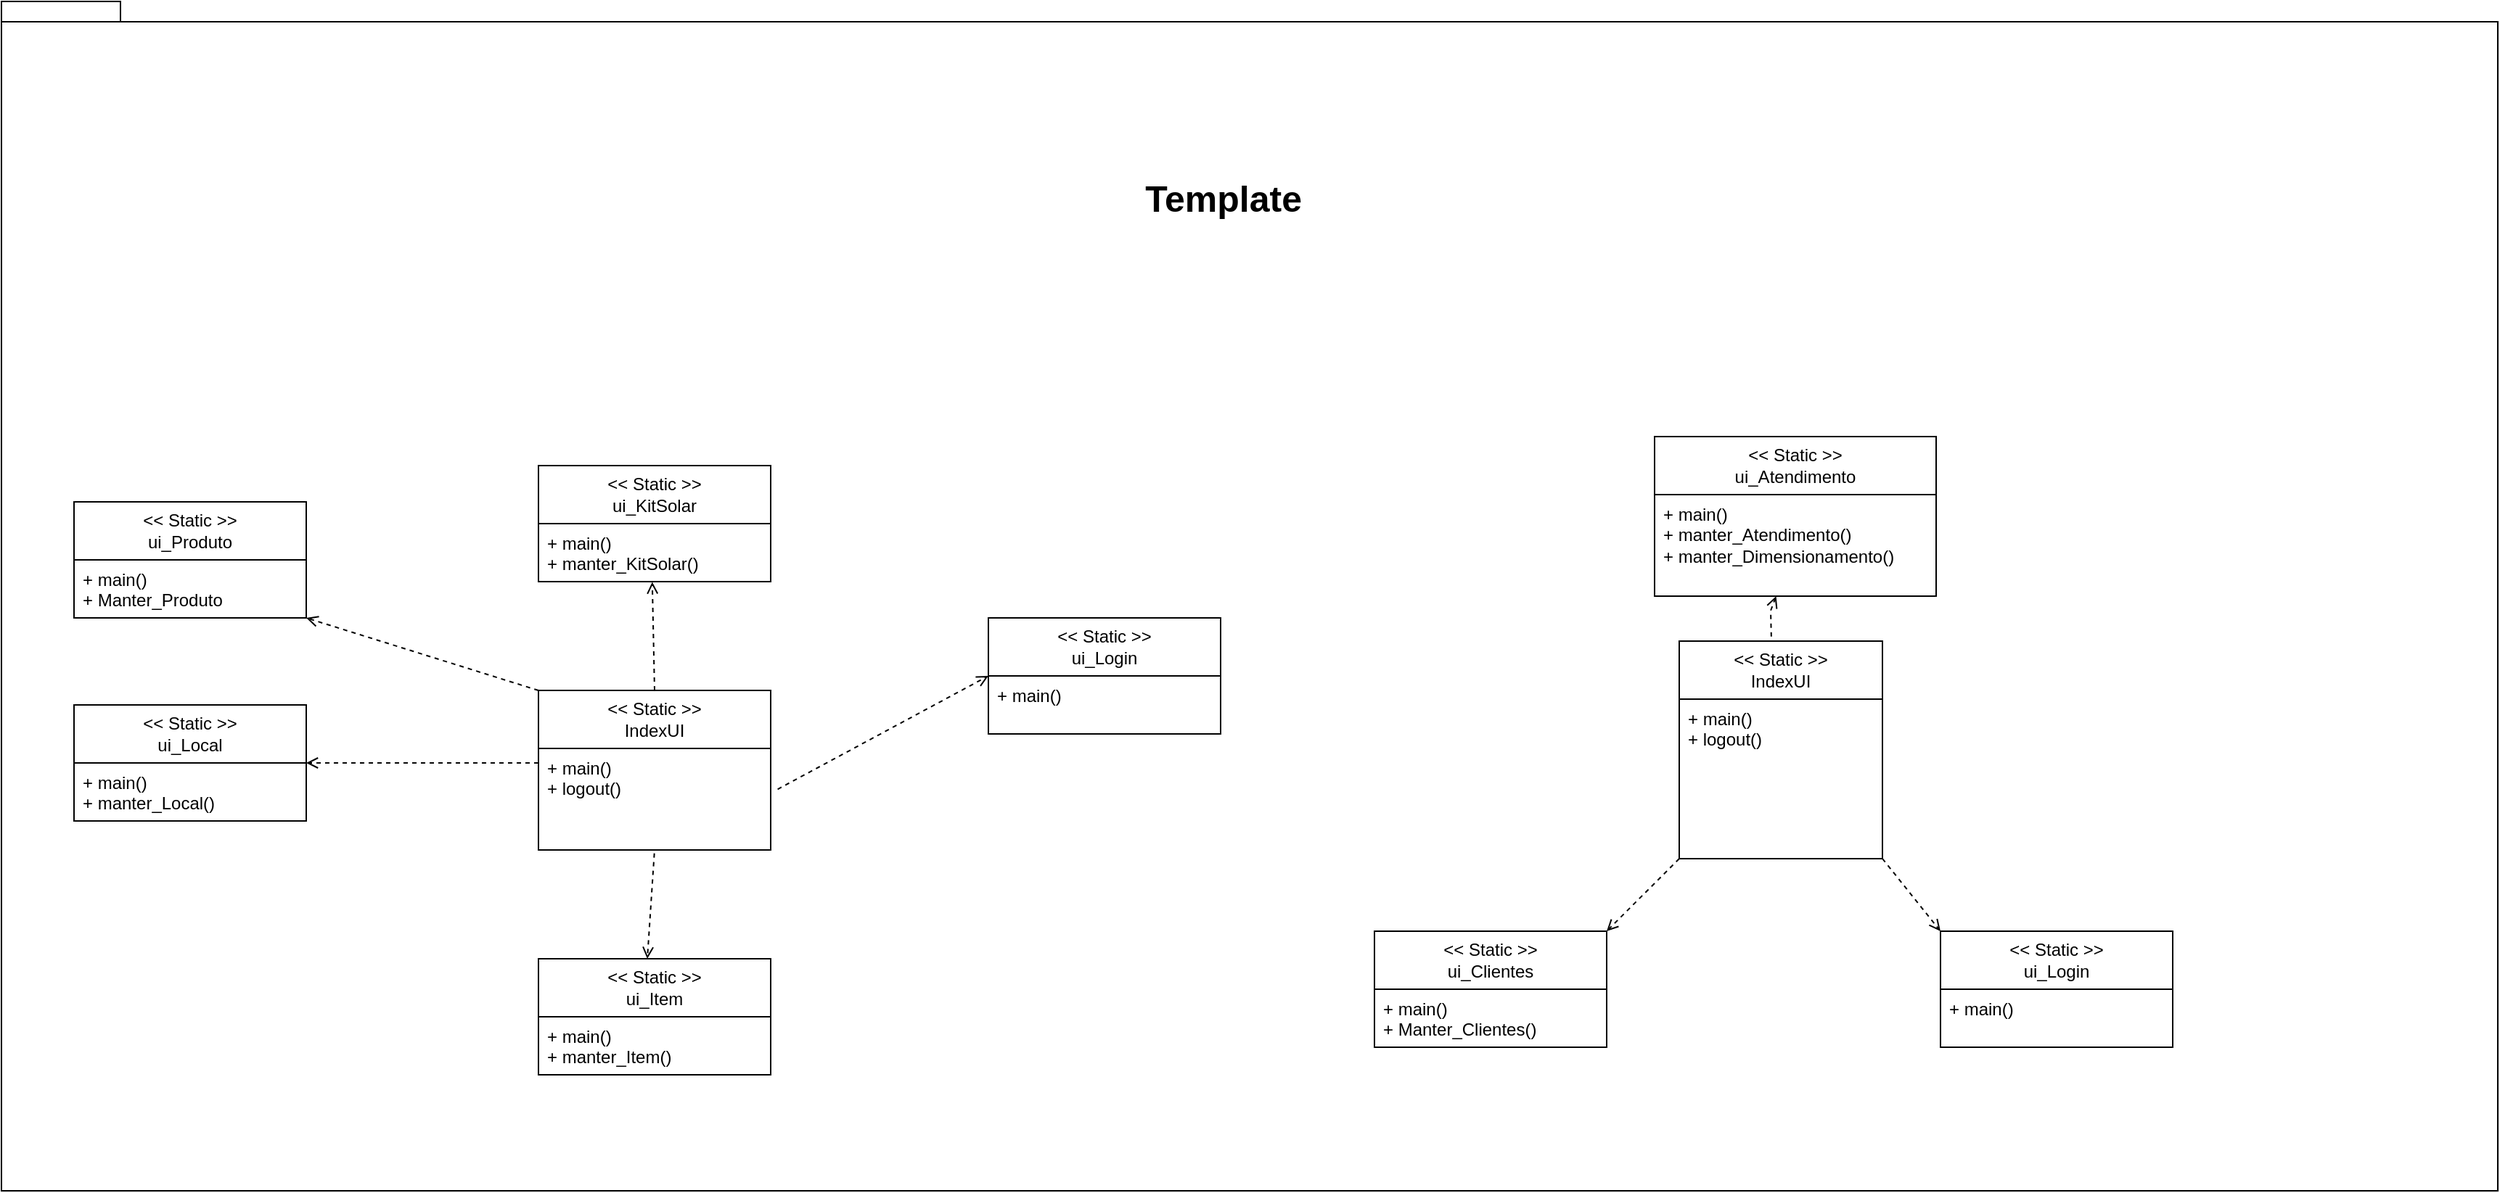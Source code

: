 <mxfile version="26.0.15">
  <diagram name="Página-1" id="raROPL-AR90-nA5Fcj93">
    <mxGraphModel dx="6782" dy="1683" grid="1" gridSize="10" guides="1" tooltips="1" connect="1" arrows="1" fold="1" page="1" pageScale="1" pageWidth="827" pageHeight="1169" math="0" shadow="0">
      <root>
        <mxCell id="0" />
        <mxCell id="1" parent="0" />
        <mxCell id="l7yQQ9J1oQ1kBQXDqNkh-148" value="" style="shape=folder;fontStyle=1;spacingTop=10;tabWidth=40;tabHeight=14;tabPosition=left;html=1;whiteSpace=wrap;fontFamily=Helvetica;fontSize=14;fontColor=default;labelBackgroundColor=default;" vertex="1" parent="1">
          <mxGeometry x="-3580" y="590" width="1720" height="820" as="geometry" />
        </mxCell>
        <mxCell id="l7yQQ9J1oQ1kBQXDqNkh-136" value="&lt;div&gt;&amp;lt;&amp;lt; Static &amp;gt;&amp;gt;&lt;/div&gt;IndexUI" style="swimlane;fontStyle=0;childLayout=stackLayout;horizontal=1;startSize=40;fillColor=none;horizontalStack=0;resizeParent=1;resizeParentMax=0;resizeLast=0;collapsible=1;marginBottom=0;whiteSpace=wrap;html=1;" vertex="1" parent="1">
          <mxGeometry x="-2424" y="1031" width="140" height="150" as="geometry" />
        </mxCell>
        <mxCell id="l7yQQ9J1oQ1kBQXDqNkh-137" value="+ main()&lt;div&gt;+ logout()&lt;/div&gt;" style="text;strokeColor=none;fillColor=none;align=left;verticalAlign=top;spacingLeft=4;spacingRight=4;overflow=hidden;rotatable=0;points=[[0,0.5],[1,0.5]];portConstraint=eastwest;whiteSpace=wrap;html=1;" vertex="1" parent="l7yQQ9J1oQ1kBQXDqNkh-136">
          <mxGeometry y="40" width="140" height="110" as="geometry" />
        </mxCell>
        <mxCell id="l7yQQ9J1oQ1kBQXDqNkh-138" style="rounded=0;orthogonalLoop=1;jettySize=auto;html=1;exitX=0.5;exitY=0;exitDx=0;exitDy=0;entryX=0;entryY=0;entryDx=0;entryDy=0;endArrow=open;endFill=0;dashed=1;" edge="1" parent="l7yQQ9J1oQ1kBQXDqNkh-136" target="l7yQQ9J1oQ1kBQXDqNkh-143">
          <mxGeometry relative="1" as="geometry">
            <mxPoint x="140" y="150" as="sourcePoint" />
            <mxPoint x="38" y="100" as="targetPoint" />
          </mxGeometry>
        </mxCell>
        <mxCell id="l7yQQ9J1oQ1kBQXDqNkh-139" value="&lt;div&gt;&amp;lt;&amp;lt; Static &amp;gt;&amp;gt;&lt;/div&gt;&lt;div&gt;ui_Atendimento&lt;/div&gt;" style="swimlane;fontStyle=0;childLayout=stackLayout;horizontal=1;startSize=40;fillColor=none;horizontalStack=0;resizeParent=1;resizeParentMax=0;resizeLast=0;collapsible=1;marginBottom=0;whiteSpace=wrap;html=1;" vertex="1" parent="1">
          <mxGeometry x="-2441" y="890" width="194" height="110" as="geometry" />
        </mxCell>
        <mxCell id="l7yQQ9J1oQ1kBQXDqNkh-140" value="+ main()&lt;div&gt;+ manter_Atendimento()&lt;/div&gt;&lt;div&gt;+ manter_Dimensionamento()&lt;br&gt;&lt;div&gt;&lt;br&gt;&lt;/div&gt;&lt;div&gt;&lt;br&gt;&lt;/div&gt;&lt;div&gt;&lt;br&gt;&lt;div&gt;&lt;br&gt;&lt;/div&gt;&lt;div&gt;&lt;br&gt;&lt;/div&gt;&lt;/div&gt;&lt;/div&gt;" style="text;strokeColor=none;fillColor=none;align=left;verticalAlign=top;spacingLeft=4;spacingRight=4;overflow=hidden;rotatable=0;points=[[0,0.5],[1,0.5]];portConstraint=eastwest;whiteSpace=wrap;html=1;" vertex="1" parent="l7yQQ9J1oQ1kBQXDqNkh-139">
          <mxGeometry y="40" width="194" height="70" as="geometry" />
        </mxCell>
        <mxCell id="l7yQQ9J1oQ1kBQXDqNkh-141" value="&lt;div&gt;&amp;lt;&amp;lt; Static &amp;gt;&amp;gt;&lt;/div&gt;&lt;div&gt;ui_Clientes&lt;/div&gt;" style="swimlane;fontStyle=0;childLayout=stackLayout;horizontal=1;startSize=40;fillColor=none;horizontalStack=0;resizeParent=1;resizeParentMax=0;resizeLast=0;collapsible=1;marginBottom=0;whiteSpace=wrap;html=1;" vertex="1" parent="1">
          <mxGeometry x="-2634" y="1231" width="160" height="80" as="geometry" />
        </mxCell>
        <mxCell id="l7yQQ9J1oQ1kBQXDqNkh-142" value="+ main()&lt;div&gt;+ Manter_Clientes()&lt;/div&gt;&lt;div&gt;&lt;br&gt;&lt;/div&gt;&lt;div&gt;&lt;br&gt;&lt;div&gt;&lt;br&gt;&lt;/div&gt;&lt;div&gt;&lt;br&gt;&lt;/div&gt;&lt;/div&gt;" style="text;strokeColor=none;fillColor=none;align=left;verticalAlign=top;spacingLeft=4;spacingRight=4;overflow=hidden;rotatable=0;points=[[0,0.5],[1,0.5]];portConstraint=eastwest;whiteSpace=wrap;html=1;" vertex="1" parent="l7yQQ9J1oQ1kBQXDqNkh-141">
          <mxGeometry y="40" width="160" height="40" as="geometry" />
        </mxCell>
        <mxCell id="l7yQQ9J1oQ1kBQXDqNkh-143" value="&lt;div&gt;&amp;lt;&amp;lt; Static &amp;gt;&amp;gt;&lt;/div&gt;&lt;div&gt;ui_Login&lt;/div&gt;" style="swimlane;fontStyle=0;childLayout=stackLayout;horizontal=1;startSize=40;fillColor=none;horizontalStack=0;resizeParent=1;resizeParentMax=0;resizeLast=0;collapsible=1;marginBottom=0;whiteSpace=wrap;html=1;" vertex="1" parent="1">
          <mxGeometry x="-2244" y="1231" width="160" height="80" as="geometry" />
        </mxCell>
        <mxCell id="l7yQQ9J1oQ1kBQXDqNkh-144" value="+ main()&lt;div&gt;&lt;br&gt;&lt;/div&gt;&lt;div&gt;&lt;br&gt;&lt;div&gt;&lt;br&gt;&lt;/div&gt;&lt;div&gt;&lt;br&gt;&lt;/div&gt;&lt;/div&gt;" style="text;strokeColor=none;fillColor=none;align=left;verticalAlign=top;spacingLeft=4;spacingRight=4;overflow=hidden;rotatable=0;points=[[0,0.5],[1,0.5]];portConstraint=eastwest;whiteSpace=wrap;html=1;" vertex="1" parent="l7yQQ9J1oQ1kBQXDqNkh-143">
          <mxGeometry y="40" width="160" height="40" as="geometry" />
        </mxCell>
        <mxCell id="l7yQQ9J1oQ1kBQXDqNkh-145" style="rounded=0;orthogonalLoop=1;jettySize=auto;html=1;exitX=0.453;exitY=-0.021;exitDx=0;exitDy=0;endArrow=open;endFill=0;dashed=1;exitPerimeter=0;" edge="1" parent="1" source="l7yQQ9J1oQ1kBQXDqNkh-136" target="l7yQQ9J1oQ1kBQXDqNkh-140">
          <mxGeometry relative="1" as="geometry">
            <mxPoint x="-2481" y="1010" as="sourcePoint" />
            <mxPoint x="-2441" y="970" as="targetPoint" />
            <Array as="points">
              <mxPoint x="-2361" y="1010" />
            </Array>
          </mxGeometry>
        </mxCell>
        <mxCell id="l7yQQ9J1oQ1kBQXDqNkh-146" style="rounded=0;orthogonalLoop=1;jettySize=auto;html=1;exitX=0.5;exitY=0;exitDx=0;exitDy=0;entryX=1;entryY=0;entryDx=0;entryDy=0;endArrow=open;endFill=0;dashed=1;" edge="1" parent="1" target="l7yQQ9J1oQ1kBQXDqNkh-141">
          <mxGeometry relative="1" as="geometry">
            <mxPoint x="-2424" y="1181" as="sourcePoint" />
            <mxPoint x="-2526" y="1131" as="targetPoint" />
          </mxGeometry>
        </mxCell>
        <mxCell id="l7yQQ9J1oQ1kBQXDqNkh-147" value="Template&amp;nbsp;" style="text;align=center;fontStyle=1;verticalAlign=middle;spacingLeft=3;spacingRight=3;strokeColor=none;rotatable=0;points=[[0,0.5],[1,0.5]];portConstraint=eastwest;html=1;fontSize=25;" vertex="1" parent="1">
          <mxGeometry x="-2850" y="690" width="230" height="70" as="geometry" />
        </mxCell>
        <mxCell id="l7yQQ9J1oQ1kBQXDqNkh-149" value="&lt;div&gt;&amp;lt;&amp;lt; Static &amp;gt;&amp;gt;&lt;/div&gt;IndexUI" style="swimlane;fontStyle=0;childLayout=stackLayout;horizontal=1;startSize=40;fillColor=none;horizontalStack=0;resizeParent=1;resizeParentMax=0;resizeLast=0;collapsible=1;marginBottom=0;whiteSpace=wrap;html=1;" vertex="1" parent="1">
          <mxGeometry x="-3210" y="1065" width="160" height="110" as="geometry" />
        </mxCell>
        <mxCell id="l7yQQ9J1oQ1kBQXDqNkh-150" value="+ main()&lt;div&gt;&lt;span style=&quot;background-color: transparent; color: light-dark(rgb(0, 0, 0), rgb(255, 255, 255));&quot;&gt;+ logout()&lt;/span&gt;&lt;/div&gt;&lt;div&gt;&lt;br&gt;&lt;/div&gt;" style="text;strokeColor=none;fillColor=none;align=left;verticalAlign=top;spacingLeft=4;spacingRight=4;overflow=hidden;rotatable=0;points=[[0,0.5],[1,0.5]];portConstraint=eastwest;whiteSpace=wrap;html=1;" vertex="1" parent="l7yQQ9J1oQ1kBQXDqNkh-149">
          <mxGeometry y="40" width="160" height="70" as="geometry" />
        </mxCell>
        <mxCell id="l7yQQ9J1oQ1kBQXDqNkh-151" value="&lt;div&gt;&amp;lt;&amp;lt; Static &amp;gt;&amp;gt;&lt;/div&gt;&lt;div&gt;ui_Login&lt;/div&gt;" style="swimlane;fontStyle=0;childLayout=stackLayout;horizontal=1;startSize=40;fillColor=none;horizontalStack=0;resizeParent=1;resizeParentMax=0;resizeLast=0;collapsible=1;marginBottom=0;whiteSpace=wrap;html=1;" vertex="1" parent="1">
          <mxGeometry x="-2900" y="1015" width="160" height="80" as="geometry" />
        </mxCell>
        <mxCell id="l7yQQ9J1oQ1kBQXDqNkh-152" value="+ main()&lt;div&gt;&lt;br&gt;&lt;/div&gt;&lt;div&gt;&lt;br&gt;&lt;div&gt;&lt;br&gt;&lt;/div&gt;&lt;div&gt;&lt;br&gt;&lt;/div&gt;&lt;/div&gt;" style="text;strokeColor=none;fillColor=none;align=left;verticalAlign=top;spacingLeft=4;spacingRight=4;overflow=hidden;rotatable=0;points=[[0,0.5],[1,0.5]];portConstraint=eastwest;whiteSpace=wrap;html=1;" vertex="1" parent="l7yQQ9J1oQ1kBQXDqNkh-151">
          <mxGeometry y="40" width="160" height="40" as="geometry" />
        </mxCell>
        <mxCell id="l7yQQ9J1oQ1kBQXDqNkh-153" value="&lt;div&gt;&amp;lt;&amp;lt; Static &amp;gt;&amp;gt;&lt;/div&gt;&lt;div&gt;ui_Item&lt;/div&gt;" style="swimlane;fontStyle=0;childLayout=stackLayout;horizontal=1;startSize=40;fillColor=none;horizontalStack=0;resizeParent=1;resizeParentMax=0;resizeLast=0;collapsible=1;marginBottom=0;whiteSpace=wrap;html=1;" vertex="1" parent="1">
          <mxGeometry x="-3210" y="1250" width="160" height="80" as="geometry" />
        </mxCell>
        <mxCell id="l7yQQ9J1oQ1kBQXDqNkh-154" value="+ main()&lt;div&gt;+ manter_Item()&lt;br&gt;&lt;div&gt;&lt;br&gt;&lt;/div&gt;&lt;div&gt;&lt;br&gt;&lt;div&gt;&lt;br&gt;&lt;/div&gt;&lt;div&gt;&lt;br&gt;&lt;/div&gt;&lt;/div&gt;&lt;/div&gt;" style="text;strokeColor=none;fillColor=none;align=left;verticalAlign=top;spacingLeft=4;spacingRight=4;overflow=hidden;rotatable=0;points=[[0,0.5],[1,0.5]];portConstraint=eastwest;whiteSpace=wrap;html=1;" vertex="1" parent="l7yQQ9J1oQ1kBQXDqNkh-153">
          <mxGeometry y="40" width="160" height="40" as="geometry" />
        </mxCell>
        <mxCell id="l7yQQ9J1oQ1kBQXDqNkh-155" value="&lt;div&gt;&amp;lt;&amp;lt; Static &amp;gt;&amp;gt;&lt;/div&gt;&lt;div&gt;ui_Local&lt;/div&gt;" style="swimlane;fontStyle=0;childLayout=stackLayout;horizontal=1;startSize=40;fillColor=none;horizontalStack=0;resizeParent=1;resizeParentMax=0;resizeLast=0;collapsible=1;marginBottom=0;whiteSpace=wrap;html=1;" vertex="1" parent="1">
          <mxGeometry x="-3530" y="1075" width="160" height="80" as="geometry" />
        </mxCell>
        <mxCell id="l7yQQ9J1oQ1kBQXDqNkh-156" value="+ main()&lt;div&gt;+ manter_Local()&lt;br&gt;&lt;div&gt;&lt;br&gt;&lt;/div&gt;&lt;div&gt;&lt;br&gt;&lt;div&gt;&lt;br&gt;&lt;/div&gt;&lt;div&gt;&lt;br&gt;&lt;/div&gt;&lt;/div&gt;&lt;/div&gt;" style="text;strokeColor=none;fillColor=none;align=left;verticalAlign=top;spacingLeft=4;spacingRight=4;overflow=hidden;rotatable=0;points=[[0,0.5],[1,0.5]];portConstraint=eastwest;whiteSpace=wrap;html=1;" vertex="1" parent="l7yQQ9J1oQ1kBQXDqNkh-155">
          <mxGeometry y="40" width="160" height="40" as="geometry" />
        </mxCell>
        <mxCell id="l7yQQ9J1oQ1kBQXDqNkh-157" value="&lt;div&gt;&amp;lt;&amp;lt; Static &amp;gt;&amp;gt;&lt;/div&gt;&lt;div&gt;ui_Produto&lt;/div&gt;" style="swimlane;fontStyle=0;childLayout=stackLayout;horizontal=1;startSize=40;fillColor=none;horizontalStack=0;resizeParent=1;resizeParentMax=0;resizeLast=0;collapsible=1;marginBottom=0;whiteSpace=wrap;html=1;" vertex="1" parent="1">
          <mxGeometry x="-3530" y="935" width="160" height="80" as="geometry" />
        </mxCell>
        <mxCell id="l7yQQ9J1oQ1kBQXDqNkh-158" value="+ main()&lt;div&gt;+ Manter_Produto&lt;/div&gt;&lt;div&gt;&lt;br&gt;&lt;div&gt;&lt;br&gt;&lt;/div&gt;&lt;div&gt;&lt;br&gt;&lt;/div&gt;&lt;/div&gt;" style="text;strokeColor=none;fillColor=none;align=left;verticalAlign=top;spacingLeft=4;spacingRight=4;overflow=hidden;rotatable=0;points=[[0,0.5],[1,0.5]];portConstraint=eastwest;whiteSpace=wrap;html=1;" vertex="1" parent="l7yQQ9J1oQ1kBQXDqNkh-157">
          <mxGeometry y="40" width="160" height="40" as="geometry" />
        </mxCell>
        <mxCell id="l7yQQ9J1oQ1kBQXDqNkh-159" value="&lt;div&gt;&amp;lt;&amp;lt; Static &amp;gt;&amp;gt;&lt;/div&gt;&lt;div&gt;ui_KitSolar&lt;/div&gt;" style="swimlane;fontStyle=0;childLayout=stackLayout;horizontal=1;startSize=40;fillColor=none;horizontalStack=0;resizeParent=1;resizeParentMax=0;resizeLast=0;collapsible=1;marginBottom=0;whiteSpace=wrap;html=1;" vertex="1" parent="1">
          <mxGeometry x="-3210" y="910" width="160" height="80" as="geometry" />
        </mxCell>
        <mxCell id="l7yQQ9J1oQ1kBQXDqNkh-160" value="+ main()&lt;div&gt;+ manter_KitSolar()&lt;/div&gt;&lt;div&gt;&lt;br&gt;&lt;/div&gt;&lt;div&gt;&lt;br&gt;&lt;div&gt;&lt;br&gt;&lt;/div&gt;&lt;div&gt;&lt;br&gt;&lt;/div&gt;&lt;/div&gt;" style="text;strokeColor=none;fillColor=none;align=left;verticalAlign=top;spacingLeft=4;spacingRight=4;overflow=hidden;rotatable=0;points=[[0,0.5],[1,0.5]];portConstraint=eastwest;whiteSpace=wrap;html=1;" vertex="1" parent="l7yQQ9J1oQ1kBQXDqNkh-159">
          <mxGeometry y="40" width="160" height="40" as="geometry" />
        </mxCell>
        <mxCell id="l7yQQ9J1oQ1kBQXDqNkh-161" style="rounded=0;orthogonalLoop=1;jettySize=auto;html=1;exitX=0.5;exitY=0;exitDx=0;exitDy=0;entryX=0.49;entryY=1.006;entryDx=0;entryDy=0;entryPerimeter=0;endArrow=open;endFill=0;dashed=1;" edge="1" parent="1" source="l7yQQ9J1oQ1kBQXDqNkh-149" target="l7yQQ9J1oQ1kBQXDqNkh-160">
          <mxGeometry relative="1" as="geometry" />
        </mxCell>
        <mxCell id="l7yQQ9J1oQ1kBQXDqNkh-162" style="rounded=0;orthogonalLoop=1;jettySize=auto;html=1;exitX=1.03;exitY=0.402;exitDx=0;exitDy=0;endArrow=open;endFill=0;dashed=1;exitPerimeter=0;entryX=0;entryY=0.5;entryDx=0;entryDy=0;" edge="1" parent="1" source="l7yQQ9J1oQ1kBQXDqNkh-150" target="l7yQQ9J1oQ1kBQXDqNkh-151">
          <mxGeometry relative="1" as="geometry">
            <mxPoint x="-3110" y="1085" as="sourcePoint" />
            <mxPoint x="-2902" y="1220" as="targetPoint" />
          </mxGeometry>
        </mxCell>
        <mxCell id="l7yQQ9J1oQ1kBQXDqNkh-163" style="rounded=0;orthogonalLoop=1;jettySize=auto;html=1;exitX=0;exitY=0;exitDx=0;exitDy=0;entryX=0.49;entryY=1.006;entryDx=0;entryDy=0;entryPerimeter=0;endArrow=open;endFill=0;dashed=1;" edge="1" parent="1" source="l7yQQ9J1oQ1kBQXDqNkh-149">
          <mxGeometry relative="1" as="geometry">
            <mxPoint x="-3268" y="1065" as="sourcePoint" />
            <mxPoint x="-3370" y="1015" as="targetPoint" />
          </mxGeometry>
        </mxCell>
        <mxCell id="l7yQQ9J1oQ1kBQXDqNkh-164" style="rounded=0;orthogonalLoop=1;jettySize=auto;html=1;exitX=0;exitY=0.143;exitDx=0;exitDy=0;entryX=0.49;entryY=1.006;entryDx=0;entryDy=0;entryPerimeter=0;endArrow=open;endFill=0;dashed=1;exitPerimeter=0;" edge="1" parent="1" source="l7yQQ9J1oQ1kBQXDqNkh-150">
          <mxGeometry relative="1" as="geometry">
            <mxPoint x="-3268" y="1165" as="sourcePoint" />
            <mxPoint x="-3370" y="1115" as="targetPoint" />
          </mxGeometry>
        </mxCell>
        <mxCell id="l7yQQ9J1oQ1kBQXDqNkh-165" style="rounded=0;orthogonalLoop=1;jettySize=auto;html=1;exitX=0.499;exitY=1.033;exitDx=0;exitDy=0;entryX=0.5;entryY=0;entryDx=0;entryDy=0;endArrow=open;endFill=0;dashed=1;exitPerimeter=0;" edge="1" parent="1" source="l7yQQ9J1oQ1kBQXDqNkh-150">
          <mxGeometry relative="1" as="geometry">
            <mxPoint x="-3050" y="1145" as="sourcePoint" />
            <mxPoint x="-3135" y="1250" as="targetPoint" />
          </mxGeometry>
        </mxCell>
      </root>
    </mxGraphModel>
  </diagram>
</mxfile>
